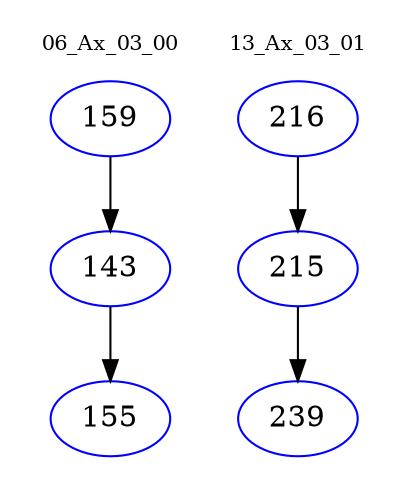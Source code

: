 digraph{
subgraph cluster_0 {
color = white
label = "06_Ax_03_00";
fontsize=10;
T0_159 [label="159", color="blue"]
T0_159 -> T0_143 [color="black"]
T0_143 [label="143", color="blue"]
T0_143 -> T0_155 [color="black"]
T0_155 [label="155", color="blue"]
}
subgraph cluster_1 {
color = white
label = "13_Ax_03_01";
fontsize=10;
T1_216 [label="216", color="blue"]
T1_216 -> T1_215 [color="black"]
T1_215 [label="215", color="blue"]
T1_215 -> T1_239 [color="black"]
T1_239 [label="239", color="blue"]
}
}
